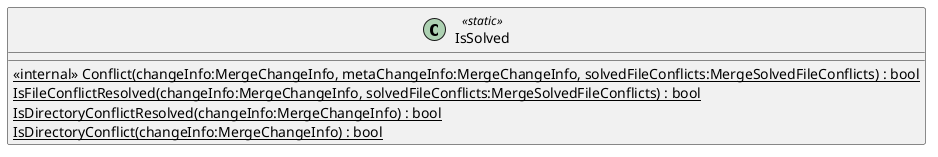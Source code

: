 @startuml
class IsSolved <<static>> {
    <<internal>> {static} Conflict(changeInfo:MergeChangeInfo, metaChangeInfo:MergeChangeInfo, solvedFileConflicts:MergeSolvedFileConflicts) : bool
    {static} IsFileConflictResolved(changeInfo:MergeChangeInfo, solvedFileConflicts:MergeSolvedFileConflicts) : bool
    {static} IsDirectoryConflictResolved(changeInfo:MergeChangeInfo) : bool
    {static} IsDirectoryConflict(changeInfo:MergeChangeInfo) : bool
}
@enduml
